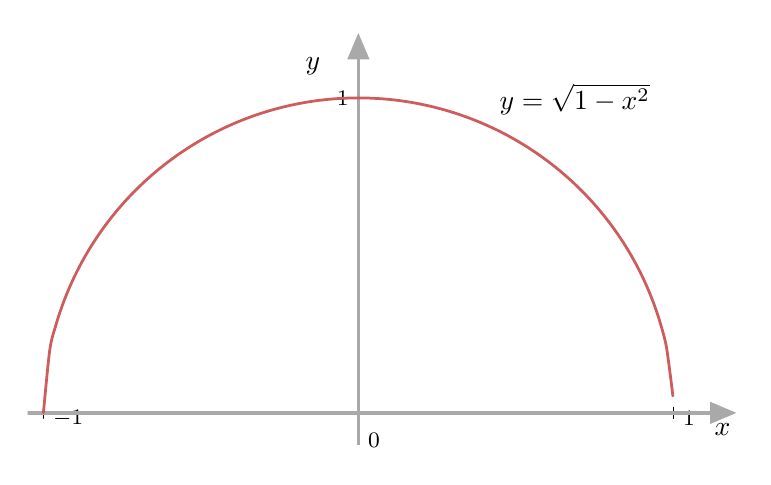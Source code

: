 \begin{tikzpicture}[line cap=round,line join=round,>=triangle 45,x=4.0cm,y=4.0cm]
\foreach \x in {-1,1,}
\draw[shift={(\x,0)},color=black] (0pt,2pt) -- (0pt,-2pt) node[right] {\footnotesize $\x$};
\foreach \y in {1}
\draw[shift={(0,\y)},color=black]  node[left] {\footnotesize $\y$};
\draw[color=black] (0pt,-10pt) node[right] {\footnotesize $0$};
\clip(-1.05,-0.1) rectangle (1.22,1.223);
\draw [->,line width=1.2pt,color=DarkGray] (-1.2,0.) -- (1.2,0.);
\draw [->,line width=1.2pt,color=DarkGray] (0.,-0.2) -- (0.,1.206);
\draw (1.343,2.514) node[anchor=north west] {$y = \log \, (x-1)$};
\draw[line width=1.pt,color=IndianRed,smooth,samples=100,domain=-1:1] plot(\x,{sqrt(1.0-(\x)^(2.0))});
\draw (0.417,1.076) node[anchor=north west] {$y = \sqrt{1-x^{2}}$};
\draw (-0.09,1.1) node[left] {$y$};
\draw (1.1,-0.003) node[anchor=north west] {$x$};
\end{tikzpicture}
